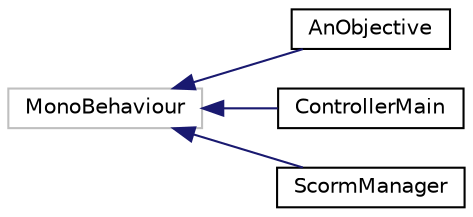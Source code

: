 digraph "Graphical Class Hierarchy"
{
  edge [fontname="Helvetica",fontsize="10",labelfontname="Helvetica",labelfontsize="10"];
  node [fontname="Helvetica",fontsize="10",shape=record];
  rankdir="LR";
  Node1 [label="MonoBehaviour",height=0.2,width=0.4,color="grey75", fillcolor="white", style="filled"];
  Node1 -> Node2 [dir="back",color="midnightblue",fontsize="10",style="solid",fontname="Helvetica"];
  Node2 [label="AnObjective",height=0.2,width=0.4,color="black", fillcolor="white", style="filled",URL="$class_an_objective.html",tooltip="Allows the display of Objectives in the GUI. "];
  Node1 -> Node3 [dir="back",color="midnightblue",fontsize="10",style="solid",fontname="Helvetica"];
  Node3 [label="ControllerMain",height=0.2,width=0.4,color="black", fillcolor="white", style="filled",URL="$class_controller_main.html",tooltip="The example scene&#39;s main controller "];
  Node1 -> Node4 [dir="back",color="midnightblue",fontsize="10",style="solid",fontname="Helvetica"];
  Node4 [label="ScormManager",height=0.2,width=0.4,color="black", fillcolor="white", style="filled",URL="$class_scorm_manager.html",tooltip="The main interface between your Unity3D code and the SCORM API (via the ScormManager and the ScormAPI..."];
}

